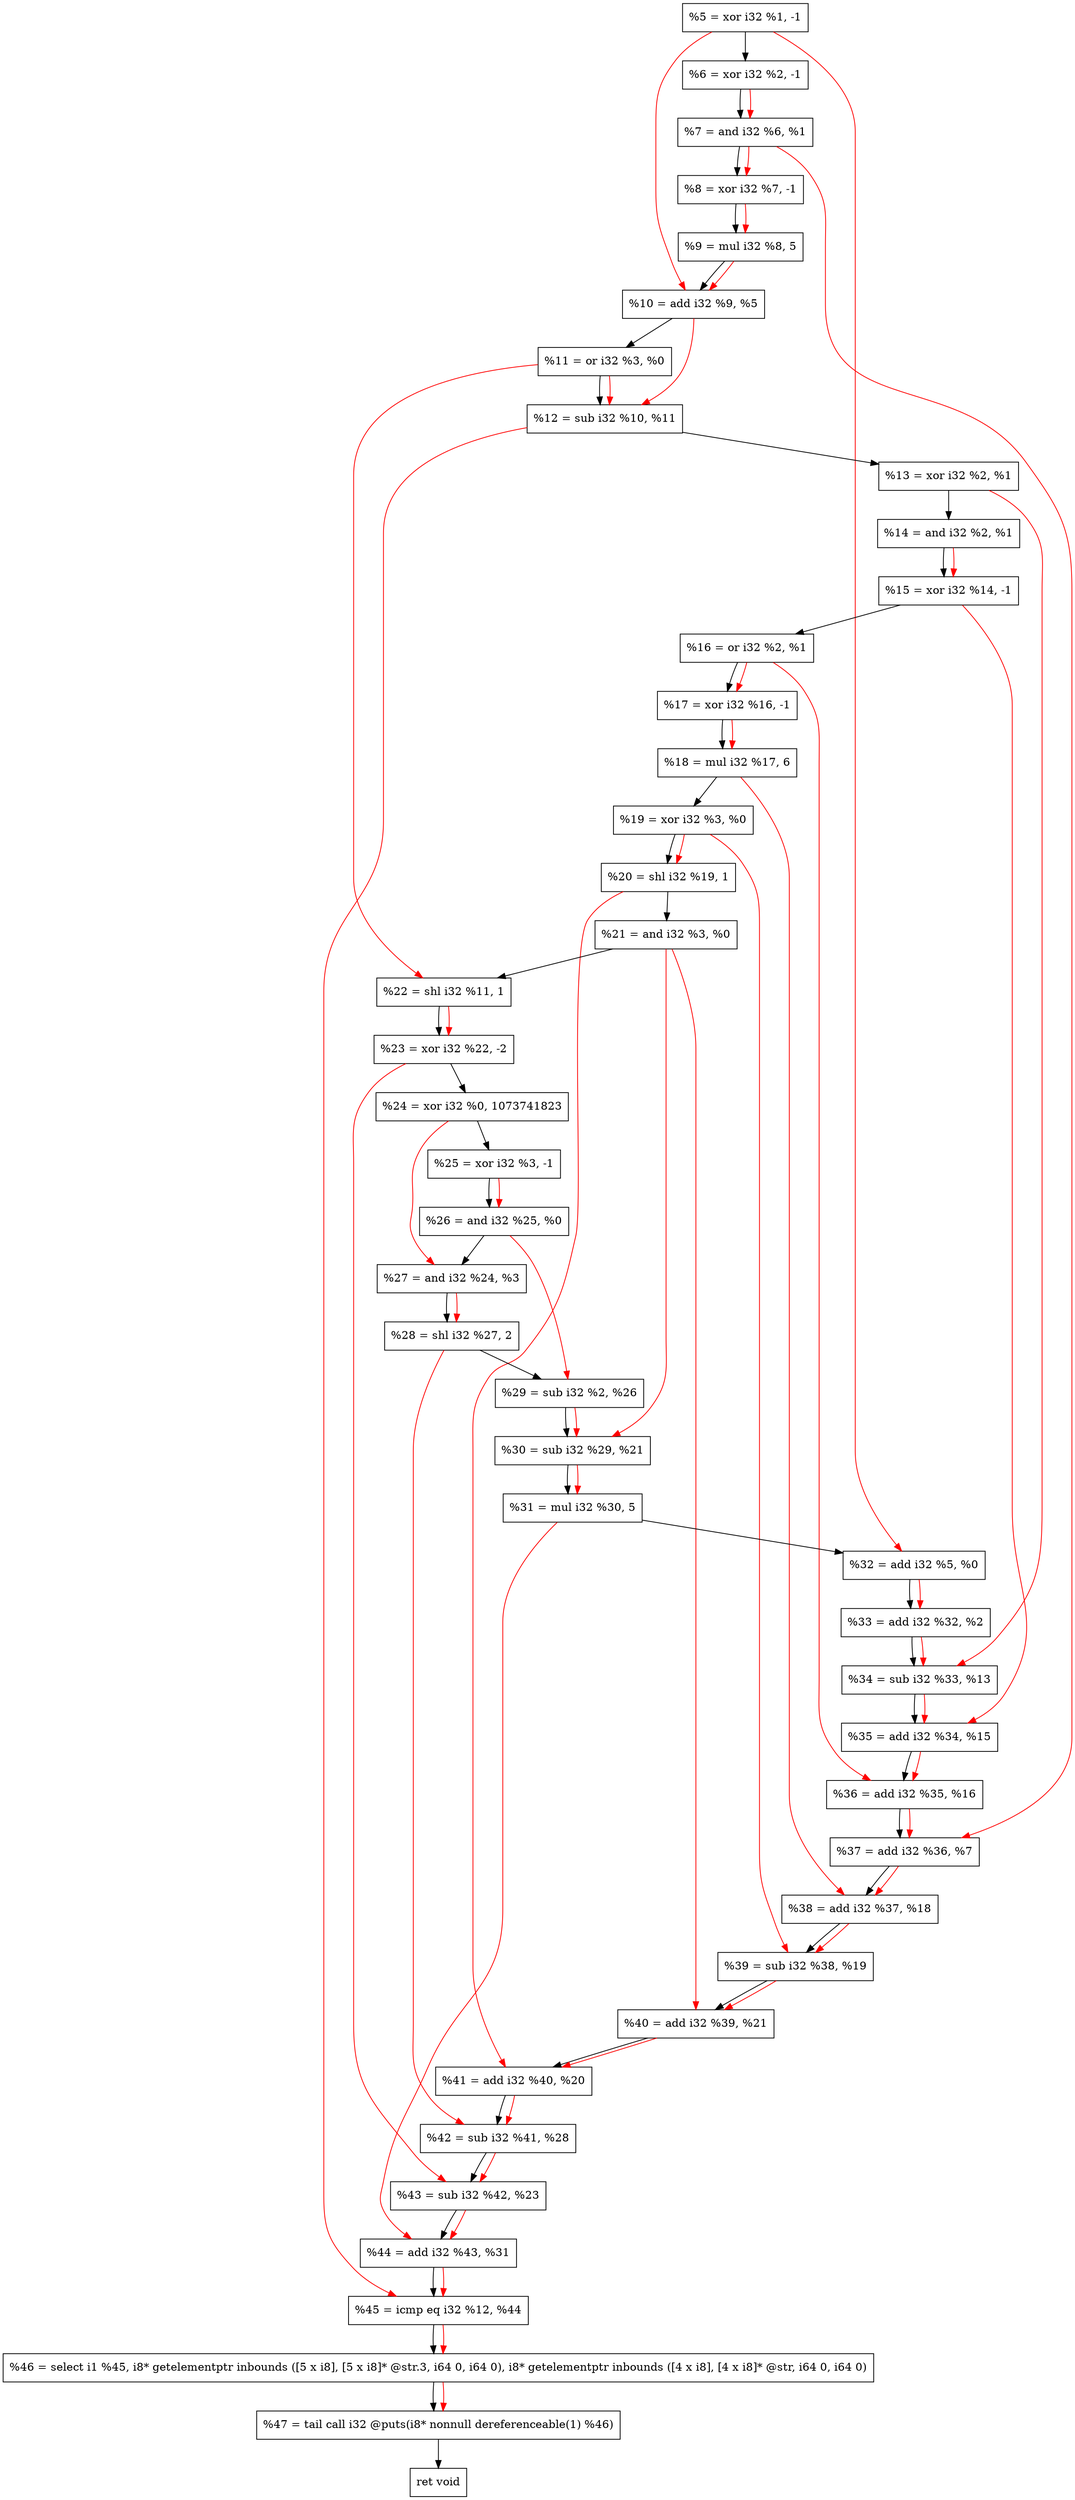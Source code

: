 digraph "DFG for'crackme' function" {
	Node0x1b57160[shape=record, label="  %5 = xor i32 %1, -1"];
	Node0x1b571d0[shape=record, label="  %6 = xor i32 %2, -1"];
	Node0x1b57240[shape=record, label="  %7 = and i32 %6, %1"];
	Node0x1b572b0[shape=record, label="  %8 = xor i32 %7, -1"];
	Node0x1b57350[shape=record, label="  %9 = mul i32 %8, 5"];
	Node0x1b573c0[shape=record, label="  %10 = add i32 %9, %5"];
	Node0x1b57430[shape=record, label="  %11 = or i32 %3, %0"];
	Node0x1b574a0[shape=record, label="  %12 = sub i32 %10, %11"];
	Node0x1b57510[shape=record, label="  %13 = xor i32 %2, %1"];
	Node0x1b57580[shape=record, label="  %14 = and i32 %2, %1"];
	Node0x1b575f0[shape=record, label="  %15 = xor i32 %14, -1"];
	Node0x1b57660[shape=record, label="  %16 = or i32 %2, %1"];
	Node0x1b576d0[shape=record, label="  %17 = xor i32 %16, -1"];
	Node0x1b57770[shape=record, label="  %18 = mul i32 %17, 6"];
	Node0x1b577e0[shape=record, label="  %19 = xor i32 %3, %0"];
	Node0x1b57880[shape=record, label="  %20 = shl i32 %19, 1"];
	Node0x1b578f0[shape=record, label="  %21 = and i32 %3, %0"];
	Node0x1b57960[shape=record, label="  %22 = shl i32 %11, 1"];
	Node0x1b57a00[shape=record, label="  %23 = xor i32 %22, -2"];
	Node0x1b57aa0[shape=record, label="  %24 = xor i32 %0, 1073741823"];
	Node0x1b57b10[shape=record, label="  %25 = xor i32 %3, -1"];
	Node0x1b57b80[shape=record, label="  %26 = and i32 %25, %0"];
	Node0x1b57bf0[shape=record, label="  %27 = and i32 %24, %3"];
	Node0x1b57c90[shape=record, label="  %28 = shl i32 %27, 2"];
	Node0x1b57d00[shape=record, label="  %29 = sub i32 %2, %26"];
	Node0x1b57d70[shape=record, label="  %30 = sub i32 %29, %21"];
	Node0x1b57de0[shape=record, label="  %31 = mul i32 %30, 5"];
	Node0x1b57e50[shape=record, label="  %32 = add i32 %5, %0"];
	Node0x1b580d0[shape=record, label="  %33 = add i32 %32, %2"];
	Node0x1b58140[shape=record, label="  %34 = sub i32 %33, %13"];
	Node0x1b581b0[shape=record, label="  %35 = add i32 %34, %15"];
	Node0x1b58220[shape=record, label="  %36 = add i32 %35, %16"];
	Node0x1b58290[shape=record, label="  %37 = add i32 %36, %7"];
	Node0x1b58300[shape=record, label="  %38 = add i32 %37, %18"];
	Node0x1b58370[shape=record, label="  %39 = sub i32 %38, %19"];
	Node0x1b583e0[shape=record, label="  %40 = add i32 %39, %21"];
	Node0x1b58450[shape=record, label="  %41 = add i32 %40, %20"];
	Node0x1b584c0[shape=record, label="  %42 = sub i32 %41, %28"];
	Node0x1b58530[shape=record, label="  %43 = sub i32 %42, %23"];
	Node0x1b585a0[shape=record, label="  %44 = add i32 %43, %31"];
	Node0x1b58610[shape=record, label="  %45 = icmp eq i32 %12, %44"];
	Node0x1af7268[shape=record, label="  %46 = select i1 %45, i8* getelementptr inbounds ([5 x i8], [5 x i8]* @str.3, i64 0, i64 0), i8* getelementptr inbounds ([4 x i8], [4 x i8]* @str, i64 0, i64 0)"];
	Node0x1b58ab0[shape=record, label="  %47 = tail call i32 @puts(i8* nonnull dereferenceable(1) %46)"];
	Node0x1b58b00[shape=record, label="  ret void"];
	Node0x1b57160 -> Node0x1b571d0;
	Node0x1b571d0 -> Node0x1b57240;
	Node0x1b57240 -> Node0x1b572b0;
	Node0x1b572b0 -> Node0x1b57350;
	Node0x1b57350 -> Node0x1b573c0;
	Node0x1b573c0 -> Node0x1b57430;
	Node0x1b57430 -> Node0x1b574a0;
	Node0x1b574a0 -> Node0x1b57510;
	Node0x1b57510 -> Node0x1b57580;
	Node0x1b57580 -> Node0x1b575f0;
	Node0x1b575f0 -> Node0x1b57660;
	Node0x1b57660 -> Node0x1b576d0;
	Node0x1b576d0 -> Node0x1b57770;
	Node0x1b57770 -> Node0x1b577e0;
	Node0x1b577e0 -> Node0x1b57880;
	Node0x1b57880 -> Node0x1b578f0;
	Node0x1b578f0 -> Node0x1b57960;
	Node0x1b57960 -> Node0x1b57a00;
	Node0x1b57a00 -> Node0x1b57aa0;
	Node0x1b57aa0 -> Node0x1b57b10;
	Node0x1b57b10 -> Node0x1b57b80;
	Node0x1b57b80 -> Node0x1b57bf0;
	Node0x1b57bf0 -> Node0x1b57c90;
	Node0x1b57c90 -> Node0x1b57d00;
	Node0x1b57d00 -> Node0x1b57d70;
	Node0x1b57d70 -> Node0x1b57de0;
	Node0x1b57de0 -> Node0x1b57e50;
	Node0x1b57e50 -> Node0x1b580d0;
	Node0x1b580d0 -> Node0x1b58140;
	Node0x1b58140 -> Node0x1b581b0;
	Node0x1b581b0 -> Node0x1b58220;
	Node0x1b58220 -> Node0x1b58290;
	Node0x1b58290 -> Node0x1b58300;
	Node0x1b58300 -> Node0x1b58370;
	Node0x1b58370 -> Node0x1b583e0;
	Node0x1b583e0 -> Node0x1b58450;
	Node0x1b58450 -> Node0x1b584c0;
	Node0x1b584c0 -> Node0x1b58530;
	Node0x1b58530 -> Node0x1b585a0;
	Node0x1b585a0 -> Node0x1b58610;
	Node0x1b58610 -> Node0x1af7268;
	Node0x1af7268 -> Node0x1b58ab0;
	Node0x1b58ab0 -> Node0x1b58b00;
edge [color=red]
	Node0x1b571d0 -> Node0x1b57240;
	Node0x1b57240 -> Node0x1b572b0;
	Node0x1b572b0 -> Node0x1b57350;
	Node0x1b57350 -> Node0x1b573c0;
	Node0x1b57160 -> Node0x1b573c0;
	Node0x1b573c0 -> Node0x1b574a0;
	Node0x1b57430 -> Node0x1b574a0;
	Node0x1b57580 -> Node0x1b575f0;
	Node0x1b57660 -> Node0x1b576d0;
	Node0x1b576d0 -> Node0x1b57770;
	Node0x1b577e0 -> Node0x1b57880;
	Node0x1b57430 -> Node0x1b57960;
	Node0x1b57960 -> Node0x1b57a00;
	Node0x1b57b10 -> Node0x1b57b80;
	Node0x1b57aa0 -> Node0x1b57bf0;
	Node0x1b57bf0 -> Node0x1b57c90;
	Node0x1b57b80 -> Node0x1b57d00;
	Node0x1b57d00 -> Node0x1b57d70;
	Node0x1b578f0 -> Node0x1b57d70;
	Node0x1b57d70 -> Node0x1b57de0;
	Node0x1b57160 -> Node0x1b57e50;
	Node0x1b57e50 -> Node0x1b580d0;
	Node0x1b580d0 -> Node0x1b58140;
	Node0x1b57510 -> Node0x1b58140;
	Node0x1b58140 -> Node0x1b581b0;
	Node0x1b575f0 -> Node0x1b581b0;
	Node0x1b581b0 -> Node0x1b58220;
	Node0x1b57660 -> Node0x1b58220;
	Node0x1b58220 -> Node0x1b58290;
	Node0x1b57240 -> Node0x1b58290;
	Node0x1b58290 -> Node0x1b58300;
	Node0x1b57770 -> Node0x1b58300;
	Node0x1b58300 -> Node0x1b58370;
	Node0x1b577e0 -> Node0x1b58370;
	Node0x1b58370 -> Node0x1b583e0;
	Node0x1b578f0 -> Node0x1b583e0;
	Node0x1b583e0 -> Node0x1b58450;
	Node0x1b57880 -> Node0x1b58450;
	Node0x1b58450 -> Node0x1b584c0;
	Node0x1b57c90 -> Node0x1b584c0;
	Node0x1b584c0 -> Node0x1b58530;
	Node0x1b57a00 -> Node0x1b58530;
	Node0x1b58530 -> Node0x1b585a0;
	Node0x1b57de0 -> Node0x1b585a0;
	Node0x1b574a0 -> Node0x1b58610;
	Node0x1b585a0 -> Node0x1b58610;
	Node0x1b58610 -> Node0x1af7268;
	Node0x1af7268 -> Node0x1b58ab0;
}
